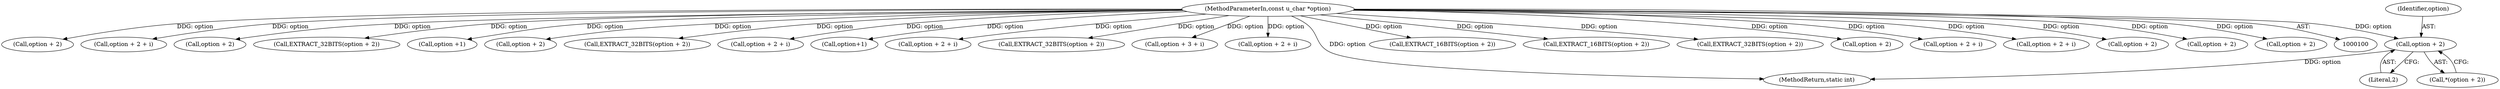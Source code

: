 digraph "0_tcpdump_211124b972e74f0da66bc8b16f181f78793e2f66@pointer" {
"1000269" [label="(Call,option + 2)"];
"1000102" [label="(MethodParameterIn,const u_char *option)"];
"1000282" [label="(Call,option + 2)"];
"1000269" [label="(Call,option + 2)"];
"1000392" [label="(Call,option + 2 + i)"];
"1000270" [label="(Identifier,option)"];
"1000515" [label="(Call,option + 2)"];
"1000474" [label="(Call,EXTRACT_32BITS(option + 2))"];
"1000124" [label="(Call,option +1)"];
"1000218" [label="(Call,option + 2)"];
"1000228" [label="(Call,EXTRACT_32BITS(option + 2))"];
"1000425" [label="(Call,option + 2 + i)"];
"1000118" [label="(Call,option+1)"];
"1000271" [label="(Literal,2)"];
"1000458" [label="(Call,option + 2 + i)"];
"1000514" [label="(Call,EXTRACT_32BITS(option + 2))"];
"1000102" [label="(MethodParameterIn,const u_char *option)"];
"1000302" [label="(Call,option + 3 + i)"];
"1000359" [label="(Call,option + 2 + i)"];
"1000582" [label="(MethodReturn,static int)"];
"1000217" [label="(Call,EXTRACT_16BITS(option + 2))"];
"1000528" [label="(Call,EXTRACT_16BITS(option + 2))"];
"1000494" [label="(Call,EXTRACT_32BITS(option + 2))"];
"1000268" [label="(Call,*(option + 2))"];
"1000475" [label="(Call,option + 2)"];
"1000335" [label="(Call,option + 2 + i)"];
"1000565" [label="(Call,option + 2 + i)"];
"1000229" [label="(Call,option + 2)"];
"1000529" [label="(Call,option + 2)"];
"1000495" [label="(Call,option + 2)"];
"1000269" -> "1000268"  [label="AST: "];
"1000269" -> "1000271"  [label="CFG: "];
"1000270" -> "1000269"  [label="AST: "];
"1000271" -> "1000269"  [label="AST: "];
"1000268" -> "1000269"  [label="CFG: "];
"1000269" -> "1000582"  [label="DDG: option"];
"1000102" -> "1000269"  [label="DDG: option"];
"1000102" -> "1000100"  [label="AST: "];
"1000102" -> "1000582"  [label="DDG: option"];
"1000102" -> "1000118"  [label="DDG: option"];
"1000102" -> "1000124"  [label="DDG: option"];
"1000102" -> "1000217"  [label="DDG: option"];
"1000102" -> "1000218"  [label="DDG: option"];
"1000102" -> "1000228"  [label="DDG: option"];
"1000102" -> "1000229"  [label="DDG: option"];
"1000102" -> "1000282"  [label="DDG: option"];
"1000102" -> "1000302"  [label="DDG: option"];
"1000102" -> "1000335"  [label="DDG: option"];
"1000102" -> "1000359"  [label="DDG: option"];
"1000102" -> "1000392"  [label="DDG: option"];
"1000102" -> "1000425"  [label="DDG: option"];
"1000102" -> "1000458"  [label="DDG: option"];
"1000102" -> "1000474"  [label="DDG: option"];
"1000102" -> "1000475"  [label="DDG: option"];
"1000102" -> "1000494"  [label="DDG: option"];
"1000102" -> "1000495"  [label="DDG: option"];
"1000102" -> "1000514"  [label="DDG: option"];
"1000102" -> "1000515"  [label="DDG: option"];
"1000102" -> "1000528"  [label="DDG: option"];
"1000102" -> "1000529"  [label="DDG: option"];
"1000102" -> "1000565"  [label="DDG: option"];
}
